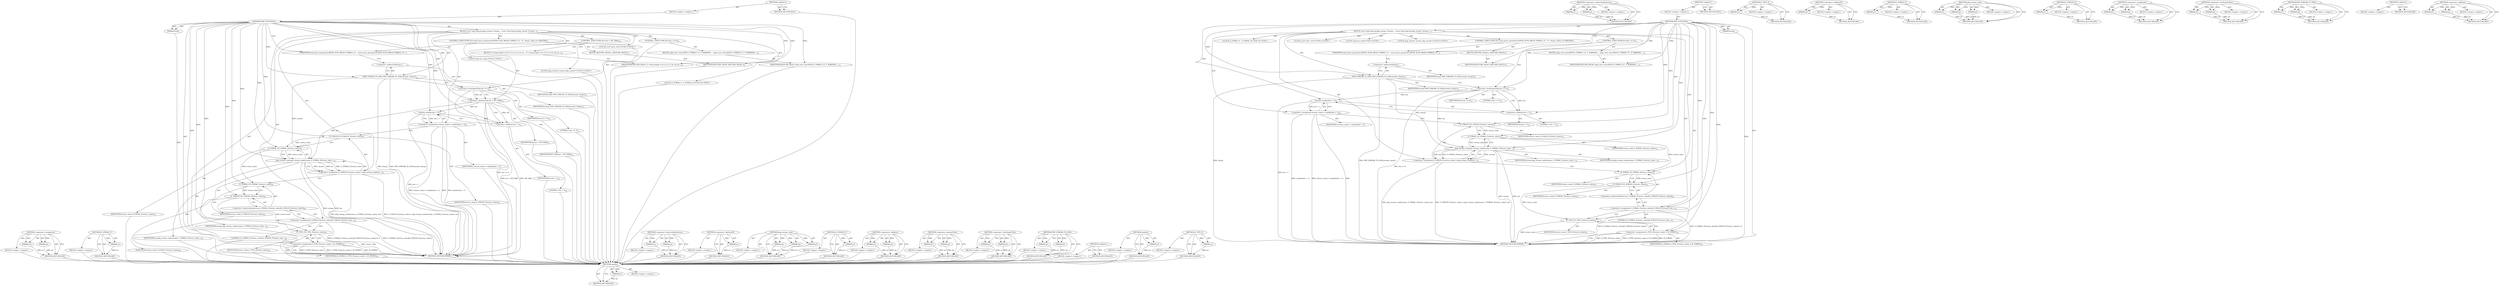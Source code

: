 digraph "Z_TYPE_P" {
vulnerable_102 [label=<(METHOD,emalloc)>];
vulnerable_103 [label=<(PARAM,p1)>];
vulnerable_104 [label=<(BLOCK,&lt;empty&gt;,&lt;empty&gt;)>];
vulnerable_105 [label=<(METHOD_RETURN,ANY)>];
vulnerable_125 [label=<(METHOD,&lt;operator&gt;.indirectIndexAccess)>];
vulnerable_126 [label=<(PARAM,p1)>];
vulnerable_127 [label=<(PARAM,p2)>];
vulnerable_128 [label=<(BLOCK,&lt;empty&gt;,&lt;empty&gt;)>];
vulnerable_129 [label=<(METHOD_RETURN,ANY)>];
vulnerable_6 [label=<(METHOD,&lt;global&gt;)<SUB>1</SUB>>];
vulnerable_7 [label=<(BLOCK,&lt;empty&gt;,&lt;empty&gt;)<SUB>1</SUB>>];
vulnerable_8 [label=<(METHOD,PHP_FUNCTION)<SUB>1</SUB>>];
vulnerable_9 [label=<(PARAM,fread)<SUB>1</SUB>>];
vulnerable_10 [label=<(BLOCK,{
	zval *arg1;
	long len;
	php_stream *stream;
...,{
	zval *arg1;
	long len;
	php_stream *stream;
...)<SUB>2</SUB>>];
vulnerable_11 [label="<(LOCAL,zval* arg1: zval*)<SUB>3</SUB>>"];
vulnerable_12 [label="<(LOCAL,long len: long)<SUB>4</SUB>>"];
vulnerable_13 [label="<(LOCAL,php_stream* stream: php_stream*)<SUB>5</SUB>>"];
vulnerable_14 [label=<(CONTROL_STRUCTURE,IF,if (zend_parse_parameters(ZEND_NUM_ARGS() TSRMLS_CC, &quot;rl&quot;, &amp;arg1, &amp;len) == FAILURE))<SUB>7</SUB>>];
vulnerable_15 [label=<(UNKNOWN,zend_parse_parameters(ZEND_NUM_ARGS() TSRMLS_CC...,zend_parse_parameters(ZEND_NUM_ARGS() TSRMLS_CC...)<SUB>7</SUB>>];
vulnerable_16 [label=<(BLOCK,{
		RETURN_FALSE;
	},{
		RETURN_FALSE;
	})<SUB>7</SUB>>];
vulnerable_17 [label=<(IDENTIFIER,RETURN_FALSE,{
		RETURN_FALSE;
	})<SUB>8</SUB>>];
vulnerable_18 [label=<(PHP_STREAM_TO_ZVAL,PHP_STREAM_TO_ZVAL(stream, &amp;arg1))<SUB>11</SUB>>];
vulnerable_19 [label=<(IDENTIFIER,stream,PHP_STREAM_TO_ZVAL(stream, &amp;arg1))<SUB>11</SUB>>];
vulnerable_20 [label=<(&lt;operator&gt;.addressOf,&amp;arg1)<SUB>11</SUB>>];
vulnerable_21 [label=<(IDENTIFIER,arg1,PHP_STREAM_TO_ZVAL(stream, &amp;arg1))<SUB>11</SUB>>];
vulnerable_22 [label=<(CONTROL_STRUCTURE,IF,if (len &lt;= 0))<SUB>13</SUB>>];
vulnerable_23 [label=<(&lt;operator&gt;.lessEqualsThan,len &lt;= 0)<SUB>13</SUB>>];
vulnerable_24 [label=<(IDENTIFIER,len,len &lt;= 0)<SUB>13</SUB>>];
vulnerable_25 [label=<(LITERAL,0,len &lt;= 0)<SUB>13</SUB>>];
vulnerable_26 [label=<(BLOCK,{
		php_error_docref(NULL TSRMLS_CC, E_WARNING,...,{
		php_error_docref(NULL TSRMLS_CC, E_WARNING,...)<SUB>13</SUB>>];
vulnerable_27 [label=<(IDENTIFIER,RETURN_FALSE,{
		php_error_docref(NULL TSRMLS_CC, E_WARNING,...)<SUB>15</SUB>>];
vulnerable_28 [label="<(LOCAL,Z_STRVAL_P : Z_STRVAL_P)<SUB>18</SUB>>"];
vulnerable_29 [label=<(&lt;operator&gt;.assignment,(return_value) = emalloc(len + 1))<SUB>18</SUB>>];
vulnerable_30 [label=<(IDENTIFIER,,(return_value) = emalloc(len + 1))>];
vulnerable_31 [label=<(emalloc,emalloc(len + 1))<SUB>18</SUB>>];
vulnerable_32 [label=<(&lt;operator&gt;.addition,len + 1)<SUB>18</SUB>>];
vulnerable_33 [label=<(IDENTIFIER,len,len + 1)<SUB>18</SUB>>];
vulnerable_34 [label=<(LITERAL,1,len + 1)<SUB>18</SUB>>];
vulnerable_35 [label=<(&lt;operator&gt;.assignment,Z_STRLEN_P(return_value) = php_stream_read(stre...)<SUB>19</SUB>>];
vulnerable_36 [label=<(Z_STRLEN_P,Z_STRLEN_P(return_value))<SUB>19</SUB>>];
vulnerable_37 [label=<(IDENTIFIER,return_value,Z_STRLEN_P(return_value))<SUB>19</SUB>>];
vulnerable_38 [label=<(php_stream_read,php_stream_read(stream, Z_STRVAL_P(return_value...)<SUB>19</SUB>>];
vulnerable_39 [label=<(IDENTIFIER,stream,php_stream_read(stream, Z_STRVAL_P(return_value...)<SUB>19</SUB>>];
vulnerable_40 [label=<(Z_STRVAL_P,Z_STRVAL_P(return_value))<SUB>19</SUB>>];
vulnerable_41 [label=<(IDENTIFIER,return_value,Z_STRVAL_P(return_value))<SUB>19</SUB>>];
vulnerable_42 [label=<(IDENTIFIER,len,php_stream_read(stream, Z_STRVAL_P(return_value...)<SUB>19</SUB>>];
vulnerable_43 [label=<(&lt;operator&gt;.assignment,Z_STRVAL_P(return_value)[Z_STRLEN_P(return_valu...)<SUB>22</SUB>>];
vulnerable_44 [label=<(&lt;operator&gt;.indirectIndexAccess,Z_STRVAL_P(return_value)[Z_STRLEN_P(return_value)])<SUB>22</SUB>>];
vulnerable_45 [label=<(Z_STRVAL_P,Z_STRVAL_P(return_value))<SUB>22</SUB>>];
vulnerable_46 [label=<(IDENTIFIER,return_value,Z_STRVAL_P(return_value))<SUB>22</SUB>>];
vulnerable_47 [label=<(Z_STRLEN_P,Z_STRLEN_P(return_value))<SUB>22</SUB>>];
vulnerable_48 [label=<(IDENTIFIER,return_value,Z_STRLEN_P(return_value))<SUB>22</SUB>>];
vulnerable_49 [label=<(LITERAL,0,Z_STRVAL_P(return_value)[Z_STRLEN_P(return_valu...)<SUB>22</SUB>>];
vulnerable_50 [label=<(&lt;operator&gt;.assignment,Z_TYPE_P(return_value) = IS_STRING)<SUB>23</SUB>>];
vulnerable_51 [label=<(Z_TYPE_P,Z_TYPE_P(return_value))<SUB>23</SUB>>];
vulnerable_52 [label=<(IDENTIFIER,return_value,Z_TYPE_P(return_value))<SUB>23</SUB>>];
vulnerable_53 [label=<(IDENTIFIER,IS_STRING,Z_TYPE_P(return_value) = IS_STRING)<SUB>23</SUB>>];
vulnerable_54 [label=<(METHOD_RETURN,PHPAPI)<SUB>1</SUB>>];
vulnerable_56 [label=<(METHOD_RETURN,ANY)<SUB>1</SUB>>];
vulnerable_130 [label=<(METHOD,Z_TYPE_P)>];
vulnerable_131 [label=<(PARAM,p1)>];
vulnerable_132 [label=<(BLOCK,&lt;empty&gt;,&lt;empty&gt;)>];
vulnerable_133 [label=<(METHOD_RETURN,ANY)>];
vulnerable_88 [label=<(METHOD,&lt;operator&gt;.addressOf)>];
vulnerable_89 [label=<(PARAM,p1)>];
vulnerable_90 [label=<(BLOCK,&lt;empty&gt;,&lt;empty&gt;)>];
vulnerable_91 [label=<(METHOD_RETURN,ANY)>];
vulnerable_121 [label=<(METHOD,Z_STRVAL_P)>];
vulnerable_122 [label=<(PARAM,p1)>];
vulnerable_123 [label=<(BLOCK,&lt;empty&gt;,&lt;empty&gt;)>];
vulnerable_124 [label=<(METHOD_RETURN,ANY)>];
vulnerable_115 [label=<(METHOD,php_stream_read)>];
vulnerable_116 [label=<(PARAM,p1)>];
vulnerable_117 [label=<(PARAM,p2)>];
vulnerable_118 [label=<(PARAM,p3)>];
vulnerable_119 [label=<(BLOCK,&lt;empty&gt;,&lt;empty&gt;)>];
vulnerable_120 [label=<(METHOD_RETURN,ANY)>];
vulnerable_111 [label=<(METHOD,Z_STRLEN_P)>];
vulnerable_112 [label=<(PARAM,p1)>];
vulnerable_113 [label=<(BLOCK,&lt;empty&gt;,&lt;empty&gt;)>];
vulnerable_114 [label=<(METHOD_RETURN,ANY)>];
vulnerable_97 [label=<(METHOD,&lt;operator&gt;.assignment)>];
vulnerable_98 [label=<(PARAM,p1)>];
vulnerable_99 [label=<(PARAM,p2)>];
vulnerable_100 [label=<(BLOCK,&lt;empty&gt;,&lt;empty&gt;)>];
vulnerable_101 [label=<(METHOD_RETURN,ANY)>];
vulnerable_92 [label=<(METHOD,&lt;operator&gt;.lessEqualsThan)>];
vulnerable_93 [label=<(PARAM,p1)>];
vulnerable_94 [label=<(PARAM,p2)>];
vulnerable_95 [label=<(BLOCK,&lt;empty&gt;,&lt;empty&gt;)>];
vulnerable_96 [label=<(METHOD_RETURN,ANY)>];
vulnerable_83 [label=<(METHOD,PHP_STREAM_TO_ZVAL)>];
vulnerable_84 [label=<(PARAM,p1)>];
vulnerable_85 [label=<(PARAM,p2)>];
vulnerable_86 [label=<(BLOCK,&lt;empty&gt;,&lt;empty&gt;)>];
vulnerable_87 [label=<(METHOD_RETURN,ANY)>];
vulnerable_77 [label=<(METHOD,&lt;global&gt;)<SUB>1</SUB>>];
vulnerable_78 [label=<(BLOCK,&lt;empty&gt;,&lt;empty&gt;)>];
vulnerable_79 [label=<(METHOD_RETURN,ANY)>];
vulnerable_106 [label=<(METHOD,&lt;operator&gt;.addition)>];
vulnerable_107 [label=<(PARAM,p1)>];
vulnerable_108 [label=<(PARAM,p2)>];
vulnerable_109 [label=<(BLOCK,&lt;empty&gt;,&lt;empty&gt;)>];
vulnerable_110 [label=<(METHOD_RETURN,ANY)>];
fixed_108 [label=<(METHOD,&lt;operator&gt;.assignment)>];
fixed_109 [label=<(PARAM,p1)>];
fixed_110 [label=<(PARAM,p2)>];
fixed_111 [label=<(BLOCK,&lt;empty&gt;,&lt;empty&gt;)>];
fixed_112 [label=<(METHOD_RETURN,ANY)>];
fixed_132 [label=<(METHOD,Z_STRVAL_P)>];
fixed_133 [label=<(PARAM,p1)>];
fixed_134 [label=<(BLOCK,&lt;empty&gt;,&lt;empty&gt;)>];
fixed_135 [label=<(METHOD_RETURN,ANY)>];
fixed_6 [label=<(METHOD,&lt;global&gt;)<SUB>1</SUB>>];
fixed_7 [label=<(BLOCK,&lt;empty&gt;,&lt;empty&gt;)<SUB>1</SUB>>];
fixed_8 [label=<(METHOD,PHP_FUNCTION)<SUB>1</SUB>>];
fixed_9 [label=<(PARAM,fread)<SUB>1</SUB>>];
fixed_10 [label=<(BLOCK,{
	zval *arg1;
	long len;
	php_stream *stream;
...,{
	zval *arg1;
	long len;
	php_stream *stream;
...)<SUB>2</SUB>>];
fixed_11 [label="<(LOCAL,zval* arg1: zval*)<SUB>3</SUB>>"];
fixed_12 [label="<(LOCAL,long len: long)<SUB>4</SUB>>"];
fixed_13 [label="<(LOCAL,php_stream* stream: php_stream*)<SUB>5</SUB>>"];
fixed_14 [label=<(CONTROL_STRUCTURE,IF,if (zend_parse_parameters(ZEND_NUM_ARGS() TSRMLS_CC, &quot;rl&quot;, &amp;arg1, &amp;len) == FAILURE))<SUB>7</SUB>>];
fixed_15 [label=<(UNKNOWN,zend_parse_parameters(ZEND_NUM_ARGS() TSRMLS_CC...,zend_parse_parameters(ZEND_NUM_ARGS() TSRMLS_CC...)<SUB>7</SUB>>];
fixed_16 [label=<(BLOCK,{
		RETURN_FALSE;
	},{
		RETURN_FALSE;
	})<SUB>7</SUB>>];
fixed_17 [label=<(IDENTIFIER,RETURN_FALSE,{
		RETURN_FALSE;
	})<SUB>8</SUB>>];
fixed_18 [label=<(PHP_STREAM_TO_ZVAL,PHP_STREAM_TO_ZVAL(stream, &amp;arg1))<SUB>11</SUB>>];
fixed_19 [label=<(IDENTIFIER,stream,PHP_STREAM_TO_ZVAL(stream, &amp;arg1))<SUB>11</SUB>>];
fixed_20 [label=<(&lt;operator&gt;.addressOf,&amp;arg1)<SUB>11</SUB>>];
fixed_21 [label=<(IDENTIFIER,arg1,PHP_STREAM_TO_ZVAL(stream, &amp;arg1))<SUB>11</SUB>>];
fixed_22 [label=<(CONTROL_STRUCTURE,IF,if (len &lt;= 0))<SUB>13</SUB>>];
fixed_23 [label=<(&lt;operator&gt;.lessEqualsThan,len &lt;= 0)<SUB>13</SUB>>];
fixed_24 [label=<(IDENTIFIER,len,len &lt;= 0)<SUB>13</SUB>>];
fixed_25 [label=<(LITERAL,0,len &lt;= 0)<SUB>13</SUB>>];
fixed_26 [label=<(BLOCK,{
		php_error_docref(NULL TSRMLS_CC, E_WARNING,...,{
		php_error_docref(NULL TSRMLS_CC, E_WARNING,...)<SUB>13</SUB>>];
fixed_27 [label=<(IDENTIFIER,RETURN_FALSE,{
		php_error_docref(NULL TSRMLS_CC, E_WARNING,...)<SUB>15</SUB>>];
fixed_28 [label=<(CONTROL_STRUCTURE,IF,if (len &gt; INT_MAX))<SUB>18</SUB>>];
fixed_29 [label=<(&lt;operator&gt;.greaterThan,len &gt; INT_MAX)<SUB>18</SUB>>];
fixed_30 [label=<(IDENTIFIER,len,len &gt; INT_MAX)<SUB>18</SUB>>];
fixed_31 [label=<(IDENTIFIER,INT_MAX,len &gt; INT_MAX)<SUB>18</SUB>>];
fixed_32 [label=<(BLOCK,{
		/* string length is int in 5.x so we can no...,{
		/* string length is int in 5.x so we can no...)<SUB>18</SUB>>];
fixed_33 [label=<(IDENTIFIER,RETURN_FALSE,{
		/* string length is int in 5.x so we can no...)<SUB>21</SUB>>];
fixed_34 [label="<(LOCAL,Z_STRVAL_P : Z_STRVAL_P)<SUB>24</SUB>>"];
fixed_35 [label=<(&lt;operator&gt;.assignment,(return_value) = emalloc(len + 1))<SUB>24</SUB>>];
fixed_36 [label=<(IDENTIFIER,,(return_value) = emalloc(len + 1))>];
fixed_37 [label=<(emalloc,emalloc(len + 1))<SUB>24</SUB>>];
fixed_38 [label=<(&lt;operator&gt;.addition,len + 1)<SUB>24</SUB>>];
fixed_39 [label=<(IDENTIFIER,len,len + 1)<SUB>24</SUB>>];
fixed_40 [label=<(LITERAL,1,len + 1)<SUB>24</SUB>>];
fixed_41 [label=<(&lt;operator&gt;.assignment,Z_STRLEN_P(return_value) = php_stream_read(stre...)<SUB>25</SUB>>];
fixed_42 [label=<(Z_STRLEN_P,Z_STRLEN_P(return_value))<SUB>25</SUB>>];
fixed_43 [label=<(IDENTIFIER,return_value,Z_STRLEN_P(return_value))<SUB>25</SUB>>];
fixed_44 [label=<(php_stream_read,php_stream_read(stream, Z_STRVAL_P(return_value...)<SUB>25</SUB>>];
fixed_45 [label=<(IDENTIFIER,stream,php_stream_read(stream, Z_STRVAL_P(return_value...)<SUB>25</SUB>>];
fixed_46 [label=<(Z_STRVAL_P,Z_STRVAL_P(return_value))<SUB>25</SUB>>];
fixed_47 [label=<(IDENTIFIER,return_value,Z_STRVAL_P(return_value))<SUB>25</SUB>>];
fixed_48 [label=<(IDENTIFIER,len,php_stream_read(stream, Z_STRVAL_P(return_value...)<SUB>25</SUB>>];
fixed_49 [label=<(&lt;operator&gt;.assignment,Z_STRVAL_P(return_value)[Z_STRLEN_P(return_valu...)<SUB>28</SUB>>];
fixed_50 [label=<(&lt;operator&gt;.indirectIndexAccess,Z_STRVAL_P(return_value)[Z_STRLEN_P(return_value)])<SUB>28</SUB>>];
fixed_51 [label=<(Z_STRVAL_P,Z_STRVAL_P(return_value))<SUB>28</SUB>>];
fixed_52 [label=<(IDENTIFIER,return_value,Z_STRVAL_P(return_value))<SUB>28</SUB>>];
fixed_53 [label=<(Z_STRLEN_P,Z_STRLEN_P(return_value))<SUB>28</SUB>>];
fixed_54 [label=<(IDENTIFIER,return_value,Z_STRLEN_P(return_value))<SUB>28</SUB>>];
fixed_55 [label=<(LITERAL,0,Z_STRVAL_P(return_value)[Z_STRLEN_P(return_valu...)<SUB>28</SUB>>];
fixed_56 [label=<(&lt;operator&gt;.assignment,Z_TYPE_P(return_value) = IS_STRING)<SUB>29</SUB>>];
fixed_57 [label=<(Z_TYPE_P,Z_TYPE_P(return_value))<SUB>29</SUB>>];
fixed_58 [label=<(IDENTIFIER,return_value,Z_TYPE_P(return_value))<SUB>29</SUB>>];
fixed_59 [label=<(IDENTIFIER,IS_STRING,Z_TYPE_P(return_value) = IS_STRING)<SUB>29</SUB>>];
fixed_60 [label=<(METHOD_RETURN,PHPAPI)<SUB>1</SUB>>];
fixed_62 [label=<(METHOD_RETURN,ANY)<SUB>1</SUB>>];
fixed_136 [label=<(METHOD,&lt;operator&gt;.indirectIndexAccess)>];
fixed_137 [label=<(PARAM,p1)>];
fixed_138 [label=<(PARAM,p2)>];
fixed_139 [label=<(BLOCK,&lt;empty&gt;,&lt;empty&gt;)>];
fixed_140 [label=<(METHOD_RETURN,ANY)>];
fixed_94 [label=<(METHOD,&lt;operator&gt;.addressOf)>];
fixed_95 [label=<(PARAM,p1)>];
fixed_96 [label=<(BLOCK,&lt;empty&gt;,&lt;empty&gt;)>];
fixed_97 [label=<(METHOD_RETURN,ANY)>];
fixed_126 [label=<(METHOD,php_stream_read)>];
fixed_127 [label=<(PARAM,p1)>];
fixed_128 [label=<(PARAM,p2)>];
fixed_129 [label=<(PARAM,p3)>];
fixed_130 [label=<(BLOCK,&lt;empty&gt;,&lt;empty&gt;)>];
fixed_131 [label=<(METHOD_RETURN,ANY)>];
fixed_122 [label=<(METHOD,Z_STRLEN_P)>];
fixed_123 [label=<(PARAM,p1)>];
fixed_124 [label=<(BLOCK,&lt;empty&gt;,&lt;empty&gt;)>];
fixed_125 [label=<(METHOD_RETURN,ANY)>];
fixed_117 [label=<(METHOD,&lt;operator&gt;.addition)>];
fixed_118 [label=<(PARAM,p1)>];
fixed_119 [label=<(PARAM,p2)>];
fixed_120 [label=<(BLOCK,&lt;empty&gt;,&lt;empty&gt;)>];
fixed_121 [label=<(METHOD_RETURN,ANY)>];
fixed_103 [label=<(METHOD,&lt;operator&gt;.greaterThan)>];
fixed_104 [label=<(PARAM,p1)>];
fixed_105 [label=<(PARAM,p2)>];
fixed_106 [label=<(BLOCK,&lt;empty&gt;,&lt;empty&gt;)>];
fixed_107 [label=<(METHOD_RETURN,ANY)>];
fixed_98 [label=<(METHOD,&lt;operator&gt;.lessEqualsThan)>];
fixed_99 [label=<(PARAM,p1)>];
fixed_100 [label=<(PARAM,p2)>];
fixed_101 [label=<(BLOCK,&lt;empty&gt;,&lt;empty&gt;)>];
fixed_102 [label=<(METHOD_RETURN,ANY)>];
fixed_89 [label=<(METHOD,PHP_STREAM_TO_ZVAL)>];
fixed_90 [label=<(PARAM,p1)>];
fixed_91 [label=<(PARAM,p2)>];
fixed_92 [label=<(BLOCK,&lt;empty&gt;,&lt;empty&gt;)>];
fixed_93 [label=<(METHOD_RETURN,ANY)>];
fixed_83 [label=<(METHOD,&lt;global&gt;)<SUB>1</SUB>>];
fixed_84 [label=<(BLOCK,&lt;empty&gt;,&lt;empty&gt;)>];
fixed_85 [label=<(METHOD_RETURN,ANY)>];
fixed_113 [label=<(METHOD,emalloc)>];
fixed_114 [label=<(PARAM,p1)>];
fixed_115 [label=<(BLOCK,&lt;empty&gt;,&lt;empty&gt;)>];
fixed_116 [label=<(METHOD_RETURN,ANY)>];
fixed_141 [label=<(METHOD,Z_TYPE_P)>];
fixed_142 [label=<(PARAM,p1)>];
fixed_143 [label=<(BLOCK,&lt;empty&gt;,&lt;empty&gt;)>];
fixed_144 [label=<(METHOD_RETURN,ANY)>];
vulnerable_102 -> vulnerable_103  [key=0, label="AST: "];
vulnerable_102 -> vulnerable_103  [key=1, label="DDG: "];
vulnerable_102 -> vulnerable_104  [key=0, label="AST: "];
vulnerable_102 -> vulnerable_105  [key=0, label="AST: "];
vulnerable_102 -> vulnerable_105  [key=1, label="CFG: "];
vulnerable_103 -> vulnerable_105  [key=0, label="DDG: p1"];
vulnerable_125 -> vulnerable_126  [key=0, label="AST: "];
vulnerable_125 -> vulnerable_126  [key=1, label="DDG: "];
vulnerable_125 -> vulnerable_128  [key=0, label="AST: "];
vulnerable_125 -> vulnerable_127  [key=0, label="AST: "];
vulnerable_125 -> vulnerable_127  [key=1, label="DDG: "];
vulnerable_125 -> vulnerable_129  [key=0, label="AST: "];
vulnerable_125 -> vulnerable_129  [key=1, label="CFG: "];
vulnerable_126 -> vulnerable_129  [key=0, label="DDG: p1"];
vulnerable_127 -> vulnerable_129  [key=0, label="DDG: p2"];
vulnerable_6 -> vulnerable_7  [key=0, label="AST: "];
vulnerable_6 -> vulnerable_56  [key=0, label="AST: "];
vulnerable_6 -> vulnerable_56  [key=1, label="CFG: "];
vulnerable_7 -> vulnerable_8  [key=0, label="AST: "];
vulnerable_8 -> vulnerable_9  [key=0, label="AST: "];
vulnerable_8 -> vulnerable_9  [key=1, label="DDG: "];
vulnerable_8 -> vulnerable_10  [key=0, label="AST: "];
vulnerable_8 -> vulnerable_54  [key=0, label="AST: "];
vulnerable_8 -> vulnerable_15  [key=0, label="CFG: "];
vulnerable_8 -> vulnerable_43  [key=0, label="DDG: "];
vulnerable_8 -> vulnerable_50  [key=0, label="DDG: "];
vulnerable_8 -> vulnerable_18  [key=0, label="DDG: "];
vulnerable_8 -> vulnerable_17  [key=0, label="DDG: "];
vulnerable_8 -> vulnerable_23  [key=0, label="DDG: "];
vulnerable_8 -> vulnerable_27  [key=0, label="DDG: "];
vulnerable_8 -> vulnerable_31  [key=0, label="DDG: "];
vulnerable_8 -> vulnerable_36  [key=0, label="DDG: "];
vulnerable_8 -> vulnerable_38  [key=0, label="DDG: "];
vulnerable_8 -> vulnerable_51  [key=0, label="DDG: "];
vulnerable_8 -> vulnerable_32  [key=0, label="DDG: "];
vulnerable_8 -> vulnerable_40  [key=0, label="DDG: "];
vulnerable_8 -> vulnerable_45  [key=0, label="DDG: "];
vulnerable_8 -> vulnerable_47  [key=0, label="DDG: "];
vulnerable_9 -> vulnerable_54  [key=0, label="DDG: "];
vulnerable_10 -> vulnerable_11  [key=0, label="AST: "];
vulnerable_10 -> vulnerable_12  [key=0, label="AST: "];
vulnerable_10 -> vulnerable_13  [key=0, label="AST: "];
vulnerable_10 -> vulnerable_14  [key=0, label="AST: "];
vulnerable_10 -> vulnerable_18  [key=0, label="AST: "];
vulnerable_10 -> vulnerable_22  [key=0, label="AST: "];
vulnerable_10 -> vulnerable_28  [key=0, label="AST: "];
vulnerable_10 -> vulnerable_29  [key=0, label="AST: "];
vulnerable_10 -> vulnerable_35  [key=0, label="AST: "];
vulnerable_10 -> vulnerable_43  [key=0, label="AST: "];
vulnerable_10 -> vulnerable_50  [key=0, label="AST: "];
vulnerable_14 -> vulnerable_15  [key=0, label="AST: "];
vulnerable_14 -> vulnerable_16  [key=0, label="AST: "];
vulnerable_15 -> vulnerable_20  [key=0, label="CFG: "];
vulnerable_16 -> vulnerable_17  [key=0, label="AST: "];
vulnerable_18 -> vulnerable_19  [key=0, label="AST: "];
vulnerable_18 -> vulnerable_20  [key=0, label="AST: "];
vulnerable_18 -> vulnerable_23  [key=0, label="CFG: "];
vulnerable_18 -> vulnerable_54  [key=0, label="DDG: &amp;arg1"];
vulnerable_18 -> vulnerable_54  [key=1, label="DDG: PHP_STREAM_TO_ZVAL(stream, &amp;arg1)"];
vulnerable_18 -> vulnerable_38  [key=0, label="DDG: stream"];
vulnerable_20 -> vulnerable_21  [key=0, label="AST: "];
vulnerable_20 -> vulnerable_18  [key=0, label="CFG: "];
vulnerable_22 -> vulnerable_23  [key=0, label="AST: "];
vulnerable_22 -> vulnerable_26  [key=0, label="AST: "];
vulnerable_23 -> vulnerable_24  [key=0, label="AST: "];
vulnerable_23 -> vulnerable_25  [key=0, label="AST: "];
vulnerable_23 -> vulnerable_32  [key=0, label="CFG: "];
vulnerable_23 -> vulnerable_32  [key=1, label="DDG: len"];
vulnerable_23 -> vulnerable_54  [key=0, label="DDG: len &lt;= 0"];
vulnerable_23 -> vulnerable_31  [key=0, label="DDG: len"];
vulnerable_23 -> vulnerable_38  [key=0, label="DDG: len"];
vulnerable_26 -> vulnerable_27  [key=0, label="AST: "];
vulnerable_29 -> vulnerable_30  [key=0, label="AST: "];
vulnerable_29 -> vulnerable_31  [key=0, label="AST: "];
vulnerable_29 -> vulnerable_36  [key=0, label="CFG: "];
vulnerable_29 -> vulnerable_54  [key=0, label="DDG: emalloc(len + 1)"];
vulnerable_29 -> vulnerable_54  [key=1, label="DDG: (return_value) = emalloc(len + 1)"];
vulnerable_29 -> vulnerable_54  [key=2, label="DDG: "];
vulnerable_31 -> vulnerable_32  [key=0, label="AST: "];
vulnerable_31 -> vulnerable_29  [key=0, label="CFG: "];
vulnerable_31 -> vulnerable_29  [key=1, label="DDG: len + 1"];
vulnerable_31 -> vulnerable_54  [key=0, label="DDG: len + 1"];
vulnerable_32 -> vulnerable_33  [key=0, label="AST: "];
vulnerable_32 -> vulnerable_34  [key=0, label="AST: "];
vulnerable_32 -> vulnerable_31  [key=0, label="CFG: "];
vulnerable_35 -> vulnerable_36  [key=0, label="AST: "];
vulnerable_35 -> vulnerable_38  [key=0, label="AST: "];
vulnerable_35 -> vulnerable_45  [key=0, label="CFG: "];
vulnerable_35 -> vulnerable_54  [key=0, label="DDG: php_stream_read(stream, Z_STRVAL_P(return_value), len)"];
vulnerable_35 -> vulnerable_54  [key=1, label="DDG: Z_STRLEN_P(return_value) = php_stream_read(stream, Z_STRVAL_P(return_value), len)"];
vulnerable_36 -> vulnerable_37  [key=0, label="AST: "];
vulnerable_36 -> vulnerable_40  [key=0, label="CFG: "];
vulnerable_36 -> vulnerable_40  [key=1, label="DDG: return_value"];
vulnerable_38 -> vulnerable_39  [key=0, label="AST: "];
vulnerable_38 -> vulnerable_40  [key=0, label="AST: "];
vulnerable_38 -> vulnerable_42  [key=0, label="AST: "];
vulnerable_38 -> vulnerable_35  [key=0, label="CFG: "];
vulnerable_38 -> vulnerable_35  [key=1, label="DDG: stream"];
vulnerable_38 -> vulnerable_35  [key=2, label="DDG: Z_STRVAL_P(return_value)"];
vulnerable_38 -> vulnerable_35  [key=3, label="DDG: len"];
vulnerable_38 -> vulnerable_54  [key=0, label="DDG: stream"];
vulnerable_38 -> vulnerable_54  [key=1, label="DDG: len"];
vulnerable_40 -> vulnerable_41  [key=0, label="AST: "];
vulnerable_40 -> vulnerable_38  [key=0, label="CFG: "];
vulnerable_40 -> vulnerable_38  [key=1, label="DDG: return_value"];
vulnerable_40 -> vulnerable_45  [key=0, label="DDG: return_value"];
vulnerable_43 -> vulnerable_44  [key=0, label="AST: "];
vulnerable_43 -> vulnerable_49  [key=0, label="AST: "];
vulnerable_43 -> vulnerable_51  [key=0, label="CFG: "];
vulnerable_43 -> vulnerable_54  [key=0, label="DDG: Z_STRVAL_P(return_value)[Z_STRLEN_P(return_value)]"];
vulnerable_43 -> vulnerable_54  [key=1, label="DDG: Z_STRVAL_P(return_value)[Z_STRLEN_P(return_value)] = 0"];
vulnerable_44 -> vulnerable_45  [key=0, label="AST: "];
vulnerable_44 -> vulnerable_47  [key=0, label="AST: "];
vulnerable_44 -> vulnerable_43  [key=0, label="CFG: "];
vulnerable_45 -> vulnerable_46  [key=0, label="AST: "];
vulnerable_45 -> vulnerable_47  [key=0, label="CFG: "];
vulnerable_45 -> vulnerable_47  [key=1, label="DDG: return_value"];
vulnerable_47 -> vulnerable_48  [key=0, label="AST: "];
vulnerable_47 -> vulnerable_44  [key=0, label="CFG: "];
vulnerable_47 -> vulnerable_51  [key=0, label="DDG: return_value"];
vulnerable_50 -> vulnerable_51  [key=0, label="AST: "];
vulnerable_50 -> vulnerable_53  [key=0, label="AST: "];
vulnerable_50 -> vulnerable_54  [key=0, label="CFG: "];
vulnerable_50 -> vulnerable_54  [key=1, label="DDG: Z_TYPE_P(return_value)"];
vulnerable_50 -> vulnerable_54  [key=2, label="DDG: Z_TYPE_P(return_value) = IS_STRING"];
vulnerable_50 -> vulnerable_54  [key=3, label="DDG: IS_STRING"];
vulnerable_51 -> vulnerable_52  [key=0, label="AST: "];
vulnerable_51 -> vulnerable_50  [key=0, label="CFG: "];
vulnerable_51 -> vulnerable_54  [key=0, label="DDG: return_value"];
vulnerable_130 -> vulnerable_131  [key=0, label="AST: "];
vulnerable_130 -> vulnerable_131  [key=1, label="DDG: "];
vulnerable_130 -> vulnerable_132  [key=0, label="AST: "];
vulnerable_130 -> vulnerable_133  [key=0, label="AST: "];
vulnerable_130 -> vulnerable_133  [key=1, label="CFG: "];
vulnerable_131 -> vulnerable_133  [key=0, label="DDG: p1"];
vulnerable_88 -> vulnerable_89  [key=0, label="AST: "];
vulnerable_88 -> vulnerable_89  [key=1, label="DDG: "];
vulnerable_88 -> vulnerable_90  [key=0, label="AST: "];
vulnerable_88 -> vulnerable_91  [key=0, label="AST: "];
vulnerable_88 -> vulnerable_91  [key=1, label="CFG: "];
vulnerable_89 -> vulnerable_91  [key=0, label="DDG: p1"];
vulnerable_121 -> vulnerable_122  [key=0, label="AST: "];
vulnerable_121 -> vulnerable_122  [key=1, label="DDG: "];
vulnerable_121 -> vulnerable_123  [key=0, label="AST: "];
vulnerable_121 -> vulnerable_124  [key=0, label="AST: "];
vulnerable_121 -> vulnerable_124  [key=1, label="CFG: "];
vulnerable_122 -> vulnerable_124  [key=0, label="DDG: p1"];
vulnerable_115 -> vulnerable_116  [key=0, label="AST: "];
vulnerable_115 -> vulnerable_116  [key=1, label="DDG: "];
vulnerable_115 -> vulnerable_119  [key=0, label="AST: "];
vulnerable_115 -> vulnerable_117  [key=0, label="AST: "];
vulnerable_115 -> vulnerable_117  [key=1, label="DDG: "];
vulnerable_115 -> vulnerable_120  [key=0, label="AST: "];
vulnerable_115 -> vulnerable_120  [key=1, label="CFG: "];
vulnerable_115 -> vulnerable_118  [key=0, label="AST: "];
vulnerable_115 -> vulnerable_118  [key=1, label="DDG: "];
vulnerable_116 -> vulnerable_120  [key=0, label="DDG: p1"];
vulnerable_117 -> vulnerable_120  [key=0, label="DDG: p2"];
vulnerable_118 -> vulnerable_120  [key=0, label="DDG: p3"];
vulnerable_111 -> vulnerable_112  [key=0, label="AST: "];
vulnerable_111 -> vulnerable_112  [key=1, label="DDG: "];
vulnerable_111 -> vulnerable_113  [key=0, label="AST: "];
vulnerable_111 -> vulnerable_114  [key=0, label="AST: "];
vulnerable_111 -> vulnerable_114  [key=1, label="CFG: "];
vulnerable_112 -> vulnerable_114  [key=0, label="DDG: p1"];
vulnerable_97 -> vulnerable_98  [key=0, label="AST: "];
vulnerable_97 -> vulnerable_98  [key=1, label="DDG: "];
vulnerable_97 -> vulnerable_100  [key=0, label="AST: "];
vulnerable_97 -> vulnerable_99  [key=0, label="AST: "];
vulnerable_97 -> vulnerable_99  [key=1, label="DDG: "];
vulnerable_97 -> vulnerable_101  [key=0, label="AST: "];
vulnerable_97 -> vulnerable_101  [key=1, label="CFG: "];
vulnerable_98 -> vulnerable_101  [key=0, label="DDG: p1"];
vulnerable_99 -> vulnerable_101  [key=0, label="DDG: p2"];
vulnerable_92 -> vulnerable_93  [key=0, label="AST: "];
vulnerable_92 -> vulnerable_93  [key=1, label="DDG: "];
vulnerable_92 -> vulnerable_95  [key=0, label="AST: "];
vulnerable_92 -> vulnerable_94  [key=0, label="AST: "];
vulnerable_92 -> vulnerable_94  [key=1, label="DDG: "];
vulnerable_92 -> vulnerable_96  [key=0, label="AST: "];
vulnerable_92 -> vulnerable_96  [key=1, label="CFG: "];
vulnerable_93 -> vulnerable_96  [key=0, label="DDG: p1"];
vulnerable_94 -> vulnerable_96  [key=0, label="DDG: p2"];
vulnerable_83 -> vulnerable_84  [key=0, label="AST: "];
vulnerable_83 -> vulnerable_84  [key=1, label="DDG: "];
vulnerable_83 -> vulnerable_86  [key=0, label="AST: "];
vulnerable_83 -> vulnerable_85  [key=0, label="AST: "];
vulnerable_83 -> vulnerable_85  [key=1, label="DDG: "];
vulnerable_83 -> vulnerable_87  [key=0, label="AST: "];
vulnerable_83 -> vulnerable_87  [key=1, label="CFG: "];
vulnerable_84 -> vulnerable_87  [key=0, label="DDG: p1"];
vulnerable_85 -> vulnerable_87  [key=0, label="DDG: p2"];
vulnerable_77 -> vulnerable_78  [key=0, label="AST: "];
vulnerable_77 -> vulnerable_79  [key=0, label="AST: "];
vulnerable_77 -> vulnerable_79  [key=1, label="CFG: "];
vulnerable_106 -> vulnerable_107  [key=0, label="AST: "];
vulnerable_106 -> vulnerable_107  [key=1, label="DDG: "];
vulnerable_106 -> vulnerable_109  [key=0, label="AST: "];
vulnerable_106 -> vulnerable_108  [key=0, label="AST: "];
vulnerable_106 -> vulnerable_108  [key=1, label="DDG: "];
vulnerable_106 -> vulnerable_110  [key=0, label="AST: "];
vulnerable_106 -> vulnerable_110  [key=1, label="CFG: "];
vulnerable_107 -> vulnerable_110  [key=0, label="DDG: p1"];
vulnerable_108 -> vulnerable_110  [key=0, label="DDG: p2"];
fixed_108 -> fixed_109  [key=0, label="AST: "];
fixed_108 -> fixed_109  [key=1, label="DDG: "];
fixed_108 -> fixed_111  [key=0, label="AST: "];
fixed_108 -> fixed_110  [key=0, label="AST: "];
fixed_108 -> fixed_110  [key=1, label="DDG: "];
fixed_108 -> fixed_112  [key=0, label="AST: "];
fixed_108 -> fixed_112  [key=1, label="CFG: "];
fixed_109 -> fixed_112  [key=0, label="DDG: p1"];
fixed_110 -> fixed_112  [key=0, label="DDG: p2"];
fixed_111 -> vulnerable_102  [key=0];
fixed_112 -> vulnerable_102  [key=0];
fixed_132 -> fixed_133  [key=0, label="AST: "];
fixed_132 -> fixed_133  [key=1, label="DDG: "];
fixed_132 -> fixed_134  [key=0, label="AST: "];
fixed_132 -> fixed_135  [key=0, label="AST: "];
fixed_132 -> fixed_135  [key=1, label="CFG: "];
fixed_133 -> fixed_135  [key=0, label="DDG: p1"];
fixed_134 -> vulnerable_102  [key=0];
fixed_135 -> vulnerable_102  [key=0];
fixed_6 -> fixed_7  [key=0, label="AST: "];
fixed_6 -> fixed_62  [key=0, label="AST: "];
fixed_6 -> fixed_62  [key=1, label="CFG: "];
fixed_7 -> fixed_8  [key=0, label="AST: "];
fixed_8 -> fixed_9  [key=0, label="AST: "];
fixed_8 -> fixed_9  [key=1, label="DDG: "];
fixed_8 -> fixed_10  [key=0, label="AST: "];
fixed_8 -> fixed_60  [key=0, label="AST: "];
fixed_8 -> fixed_15  [key=0, label="CFG: "];
fixed_8 -> fixed_49  [key=0, label="DDG: "];
fixed_8 -> fixed_56  [key=0, label="DDG: "];
fixed_8 -> fixed_18  [key=0, label="DDG: "];
fixed_8 -> fixed_17  [key=0, label="DDG: "];
fixed_8 -> fixed_23  [key=0, label="DDG: "];
fixed_8 -> fixed_27  [key=0, label="DDG: "];
fixed_8 -> fixed_29  [key=0, label="DDG: "];
fixed_8 -> fixed_33  [key=0, label="DDG: "];
fixed_8 -> fixed_37  [key=0, label="DDG: "];
fixed_8 -> fixed_42  [key=0, label="DDG: "];
fixed_8 -> fixed_44  [key=0, label="DDG: "];
fixed_8 -> fixed_57  [key=0, label="DDG: "];
fixed_8 -> fixed_38  [key=0, label="DDG: "];
fixed_8 -> fixed_46  [key=0, label="DDG: "];
fixed_8 -> fixed_51  [key=0, label="DDG: "];
fixed_8 -> fixed_53  [key=0, label="DDG: "];
fixed_9 -> fixed_60  [key=0, label="DDG: "];
fixed_10 -> fixed_11  [key=0, label="AST: "];
fixed_10 -> fixed_12  [key=0, label="AST: "];
fixed_10 -> fixed_13  [key=0, label="AST: "];
fixed_10 -> fixed_14  [key=0, label="AST: "];
fixed_10 -> fixed_18  [key=0, label="AST: "];
fixed_10 -> fixed_22  [key=0, label="AST: "];
fixed_10 -> fixed_28  [key=0, label="AST: "];
fixed_10 -> fixed_34  [key=0, label="AST: "];
fixed_10 -> fixed_35  [key=0, label="AST: "];
fixed_10 -> fixed_41  [key=0, label="AST: "];
fixed_10 -> fixed_49  [key=0, label="AST: "];
fixed_10 -> fixed_56  [key=0, label="AST: "];
fixed_11 -> vulnerable_102  [key=0];
fixed_12 -> vulnerable_102  [key=0];
fixed_13 -> vulnerable_102  [key=0];
fixed_14 -> fixed_15  [key=0, label="AST: "];
fixed_14 -> fixed_16  [key=0, label="AST: "];
fixed_15 -> fixed_20  [key=0, label="CFG: "];
fixed_16 -> fixed_17  [key=0, label="AST: "];
fixed_17 -> vulnerable_102  [key=0];
fixed_18 -> fixed_19  [key=0, label="AST: "];
fixed_18 -> fixed_20  [key=0, label="AST: "];
fixed_18 -> fixed_23  [key=0, label="CFG: "];
fixed_18 -> fixed_60  [key=0, label="DDG: &amp;arg1"];
fixed_18 -> fixed_60  [key=1, label="DDG: PHP_STREAM_TO_ZVAL(stream, &amp;arg1)"];
fixed_18 -> fixed_44  [key=0, label="DDG: stream"];
fixed_19 -> vulnerable_102  [key=0];
fixed_20 -> fixed_21  [key=0, label="AST: "];
fixed_20 -> fixed_18  [key=0, label="CFG: "];
fixed_21 -> vulnerable_102  [key=0];
fixed_22 -> fixed_23  [key=0, label="AST: "];
fixed_22 -> fixed_26  [key=0, label="AST: "];
fixed_23 -> fixed_24  [key=0, label="AST: "];
fixed_23 -> fixed_25  [key=0, label="AST: "];
fixed_23 -> fixed_29  [key=0, label="CFG: "];
fixed_23 -> fixed_29  [key=1, label="DDG: len"];
fixed_23 -> fixed_60  [key=0, label="DDG: len &lt;= 0"];
fixed_24 -> vulnerable_102  [key=0];
fixed_25 -> vulnerable_102  [key=0];
fixed_26 -> fixed_27  [key=0, label="AST: "];
fixed_27 -> vulnerable_102  [key=0];
fixed_28 -> fixed_29  [key=0, label="AST: "];
fixed_28 -> fixed_32  [key=0, label="AST: "];
fixed_29 -> fixed_30  [key=0, label="AST: "];
fixed_29 -> fixed_31  [key=0, label="AST: "];
fixed_29 -> fixed_38  [key=0, label="CFG: "];
fixed_29 -> fixed_38  [key=1, label="DDG: len"];
fixed_29 -> fixed_60  [key=0, label="DDG: len &gt; INT_MAX"];
fixed_29 -> fixed_60  [key=1, label="DDG: INT_MAX"];
fixed_29 -> fixed_37  [key=0, label="DDG: len"];
fixed_29 -> fixed_44  [key=0, label="DDG: len"];
fixed_30 -> vulnerable_102  [key=0];
fixed_31 -> vulnerable_102  [key=0];
fixed_32 -> fixed_33  [key=0, label="AST: "];
fixed_33 -> vulnerable_102  [key=0];
fixed_34 -> vulnerable_102  [key=0];
fixed_35 -> fixed_36  [key=0, label="AST: "];
fixed_35 -> fixed_37  [key=0, label="AST: "];
fixed_35 -> fixed_42  [key=0, label="CFG: "];
fixed_35 -> fixed_60  [key=0, label="DDG: emalloc(len + 1)"];
fixed_35 -> fixed_60  [key=1, label="DDG: (return_value) = emalloc(len + 1)"];
fixed_35 -> fixed_60  [key=2, label="DDG: "];
fixed_36 -> vulnerable_102  [key=0];
fixed_37 -> fixed_38  [key=0, label="AST: "];
fixed_37 -> fixed_35  [key=0, label="CFG: "];
fixed_37 -> fixed_35  [key=1, label="DDG: len + 1"];
fixed_37 -> fixed_60  [key=0, label="DDG: len + 1"];
fixed_38 -> fixed_39  [key=0, label="AST: "];
fixed_38 -> fixed_40  [key=0, label="AST: "];
fixed_38 -> fixed_37  [key=0, label="CFG: "];
fixed_39 -> vulnerable_102  [key=0];
fixed_40 -> vulnerable_102  [key=0];
fixed_41 -> fixed_42  [key=0, label="AST: "];
fixed_41 -> fixed_44  [key=0, label="AST: "];
fixed_41 -> fixed_51  [key=0, label="CFG: "];
fixed_41 -> fixed_60  [key=0, label="DDG: php_stream_read(stream, Z_STRVAL_P(return_value), len)"];
fixed_41 -> fixed_60  [key=1, label="DDG: Z_STRLEN_P(return_value) = php_stream_read(stream, Z_STRVAL_P(return_value), len)"];
fixed_42 -> fixed_43  [key=0, label="AST: "];
fixed_42 -> fixed_46  [key=0, label="CFG: "];
fixed_42 -> fixed_46  [key=1, label="DDG: return_value"];
fixed_43 -> vulnerable_102  [key=0];
fixed_44 -> fixed_45  [key=0, label="AST: "];
fixed_44 -> fixed_46  [key=0, label="AST: "];
fixed_44 -> fixed_48  [key=0, label="AST: "];
fixed_44 -> fixed_41  [key=0, label="CFG: "];
fixed_44 -> fixed_41  [key=1, label="DDG: stream"];
fixed_44 -> fixed_41  [key=2, label="DDG: Z_STRVAL_P(return_value)"];
fixed_44 -> fixed_41  [key=3, label="DDG: len"];
fixed_44 -> fixed_60  [key=0, label="DDG: stream"];
fixed_44 -> fixed_60  [key=1, label="DDG: len"];
fixed_45 -> vulnerable_102  [key=0];
fixed_46 -> fixed_47  [key=0, label="AST: "];
fixed_46 -> fixed_44  [key=0, label="CFG: "];
fixed_46 -> fixed_44  [key=1, label="DDG: return_value"];
fixed_46 -> fixed_51  [key=0, label="DDG: return_value"];
fixed_47 -> vulnerable_102  [key=0];
fixed_48 -> vulnerable_102  [key=0];
fixed_49 -> fixed_50  [key=0, label="AST: "];
fixed_49 -> fixed_55  [key=0, label="AST: "];
fixed_49 -> fixed_57  [key=0, label="CFG: "];
fixed_49 -> fixed_60  [key=0, label="DDG: Z_STRVAL_P(return_value)[Z_STRLEN_P(return_value)]"];
fixed_49 -> fixed_60  [key=1, label="DDG: Z_STRVAL_P(return_value)[Z_STRLEN_P(return_value)] = 0"];
fixed_50 -> fixed_51  [key=0, label="AST: "];
fixed_50 -> fixed_53  [key=0, label="AST: "];
fixed_50 -> fixed_49  [key=0, label="CFG: "];
fixed_51 -> fixed_52  [key=0, label="AST: "];
fixed_51 -> fixed_53  [key=0, label="CFG: "];
fixed_51 -> fixed_53  [key=1, label="DDG: return_value"];
fixed_52 -> vulnerable_102  [key=0];
fixed_53 -> fixed_54  [key=0, label="AST: "];
fixed_53 -> fixed_50  [key=0, label="CFG: "];
fixed_53 -> fixed_57  [key=0, label="DDG: return_value"];
fixed_54 -> vulnerable_102  [key=0];
fixed_55 -> vulnerable_102  [key=0];
fixed_56 -> fixed_57  [key=0, label="AST: "];
fixed_56 -> fixed_59  [key=0, label="AST: "];
fixed_56 -> fixed_60  [key=0, label="CFG: "];
fixed_56 -> fixed_60  [key=1, label="DDG: Z_TYPE_P(return_value)"];
fixed_56 -> fixed_60  [key=2, label="DDG: Z_TYPE_P(return_value) = IS_STRING"];
fixed_56 -> fixed_60  [key=3, label="DDG: IS_STRING"];
fixed_57 -> fixed_58  [key=0, label="AST: "];
fixed_57 -> fixed_56  [key=0, label="CFG: "];
fixed_57 -> fixed_60  [key=0, label="DDG: return_value"];
fixed_58 -> vulnerable_102  [key=0];
fixed_59 -> vulnerable_102  [key=0];
fixed_60 -> vulnerable_102  [key=0];
fixed_62 -> vulnerable_102  [key=0];
fixed_136 -> fixed_137  [key=0, label="AST: "];
fixed_136 -> fixed_137  [key=1, label="DDG: "];
fixed_136 -> fixed_139  [key=0, label="AST: "];
fixed_136 -> fixed_138  [key=0, label="AST: "];
fixed_136 -> fixed_138  [key=1, label="DDG: "];
fixed_136 -> fixed_140  [key=0, label="AST: "];
fixed_136 -> fixed_140  [key=1, label="CFG: "];
fixed_137 -> fixed_140  [key=0, label="DDG: p1"];
fixed_138 -> fixed_140  [key=0, label="DDG: p2"];
fixed_139 -> vulnerable_102  [key=0];
fixed_140 -> vulnerable_102  [key=0];
fixed_94 -> fixed_95  [key=0, label="AST: "];
fixed_94 -> fixed_95  [key=1, label="DDG: "];
fixed_94 -> fixed_96  [key=0, label="AST: "];
fixed_94 -> fixed_97  [key=0, label="AST: "];
fixed_94 -> fixed_97  [key=1, label="CFG: "];
fixed_95 -> fixed_97  [key=0, label="DDG: p1"];
fixed_96 -> vulnerable_102  [key=0];
fixed_97 -> vulnerable_102  [key=0];
fixed_126 -> fixed_127  [key=0, label="AST: "];
fixed_126 -> fixed_127  [key=1, label="DDG: "];
fixed_126 -> fixed_130  [key=0, label="AST: "];
fixed_126 -> fixed_128  [key=0, label="AST: "];
fixed_126 -> fixed_128  [key=1, label="DDG: "];
fixed_126 -> fixed_131  [key=0, label="AST: "];
fixed_126 -> fixed_131  [key=1, label="CFG: "];
fixed_126 -> fixed_129  [key=0, label="AST: "];
fixed_126 -> fixed_129  [key=1, label="DDG: "];
fixed_127 -> fixed_131  [key=0, label="DDG: p1"];
fixed_128 -> fixed_131  [key=0, label="DDG: p2"];
fixed_129 -> fixed_131  [key=0, label="DDG: p3"];
fixed_130 -> vulnerable_102  [key=0];
fixed_131 -> vulnerable_102  [key=0];
fixed_122 -> fixed_123  [key=0, label="AST: "];
fixed_122 -> fixed_123  [key=1, label="DDG: "];
fixed_122 -> fixed_124  [key=0, label="AST: "];
fixed_122 -> fixed_125  [key=0, label="AST: "];
fixed_122 -> fixed_125  [key=1, label="CFG: "];
fixed_123 -> fixed_125  [key=0, label="DDG: p1"];
fixed_124 -> vulnerable_102  [key=0];
fixed_125 -> vulnerable_102  [key=0];
fixed_117 -> fixed_118  [key=0, label="AST: "];
fixed_117 -> fixed_118  [key=1, label="DDG: "];
fixed_117 -> fixed_120  [key=0, label="AST: "];
fixed_117 -> fixed_119  [key=0, label="AST: "];
fixed_117 -> fixed_119  [key=1, label="DDG: "];
fixed_117 -> fixed_121  [key=0, label="AST: "];
fixed_117 -> fixed_121  [key=1, label="CFG: "];
fixed_118 -> fixed_121  [key=0, label="DDG: p1"];
fixed_119 -> fixed_121  [key=0, label="DDG: p2"];
fixed_120 -> vulnerable_102  [key=0];
fixed_121 -> vulnerable_102  [key=0];
fixed_103 -> fixed_104  [key=0, label="AST: "];
fixed_103 -> fixed_104  [key=1, label="DDG: "];
fixed_103 -> fixed_106  [key=0, label="AST: "];
fixed_103 -> fixed_105  [key=0, label="AST: "];
fixed_103 -> fixed_105  [key=1, label="DDG: "];
fixed_103 -> fixed_107  [key=0, label="AST: "];
fixed_103 -> fixed_107  [key=1, label="CFG: "];
fixed_104 -> fixed_107  [key=0, label="DDG: p1"];
fixed_105 -> fixed_107  [key=0, label="DDG: p2"];
fixed_106 -> vulnerable_102  [key=0];
fixed_107 -> vulnerable_102  [key=0];
fixed_98 -> fixed_99  [key=0, label="AST: "];
fixed_98 -> fixed_99  [key=1, label="DDG: "];
fixed_98 -> fixed_101  [key=0, label="AST: "];
fixed_98 -> fixed_100  [key=0, label="AST: "];
fixed_98 -> fixed_100  [key=1, label="DDG: "];
fixed_98 -> fixed_102  [key=0, label="AST: "];
fixed_98 -> fixed_102  [key=1, label="CFG: "];
fixed_99 -> fixed_102  [key=0, label="DDG: p1"];
fixed_100 -> fixed_102  [key=0, label="DDG: p2"];
fixed_101 -> vulnerable_102  [key=0];
fixed_102 -> vulnerable_102  [key=0];
fixed_89 -> fixed_90  [key=0, label="AST: "];
fixed_89 -> fixed_90  [key=1, label="DDG: "];
fixed_89 -> fixed_92  [key=0, label="AST: "];
fixed_89 -> fixed_91  [key=0, label="AST: "];
fixed_89 -> fixed_91  [key=1, label="DDG: "];
fixed_89 -> fixed_93  [key=0, label="AST: "];
fixed_89 -> fixed_93  [key=1, label="CFG: "];
fixed_90 -> fixed_93  [key=0, label="DDG: p1"];
fixed_91 -> fixed_93  [key=0, label="DDG: p2"];
fixed_92 -> vulnerable_102  [key=0];
fixed_93 -> vulnerable_102  [key=0];
fixed_83 -> fixed_84  [key=0, label="AST: "];
fixed_83 -> fixed_85  [key=0, label="AST: "];
fixed_83 -> fixed_85  [key=1, label="CFG: "];
fixed_84 -> vulnerable_102  [key=0];
fixed_85 -> vulnerable_102  [key=0];
fixed_113 -> fixed_114  [key=0, label="AST: "];
fixed_113 -> fixed_114  [key=1, label="DDG: "];
fixed_113 -> fixed_115  [key=0, label="AST: "];
fixed_113 -> fixed_116  [key=0, label="AST: "];
fixed_113 -> fixed_116  [key=1, label="CFG: "];
fixed_114 -> fixed_116  [key=0, label="DDG: p1"];
fixed_115 -> vulnerable_102  [key=0];
fixed_116 -> vulnerable_102  [key=0];
fixed_141 -> fixed_142  [key=0, label="AST: "];
fixed_141 -> fixed_142  [key=1, label="DDG: "];
fixed_141 -> fixed_143  [key=0, label="AST: "];
fixed_141 -> fixed_144  [key=0, label="AST: "];
fixed_141 -> fixed_144  [key=1, label="CFG: "];
fixed_142 -> fixed_144  [key=0, label="DDG: p1"];
fixed_143 -> vulnerable_102  [key=0];
fixed_144 -> vulnerable_102  [key=0];
}
